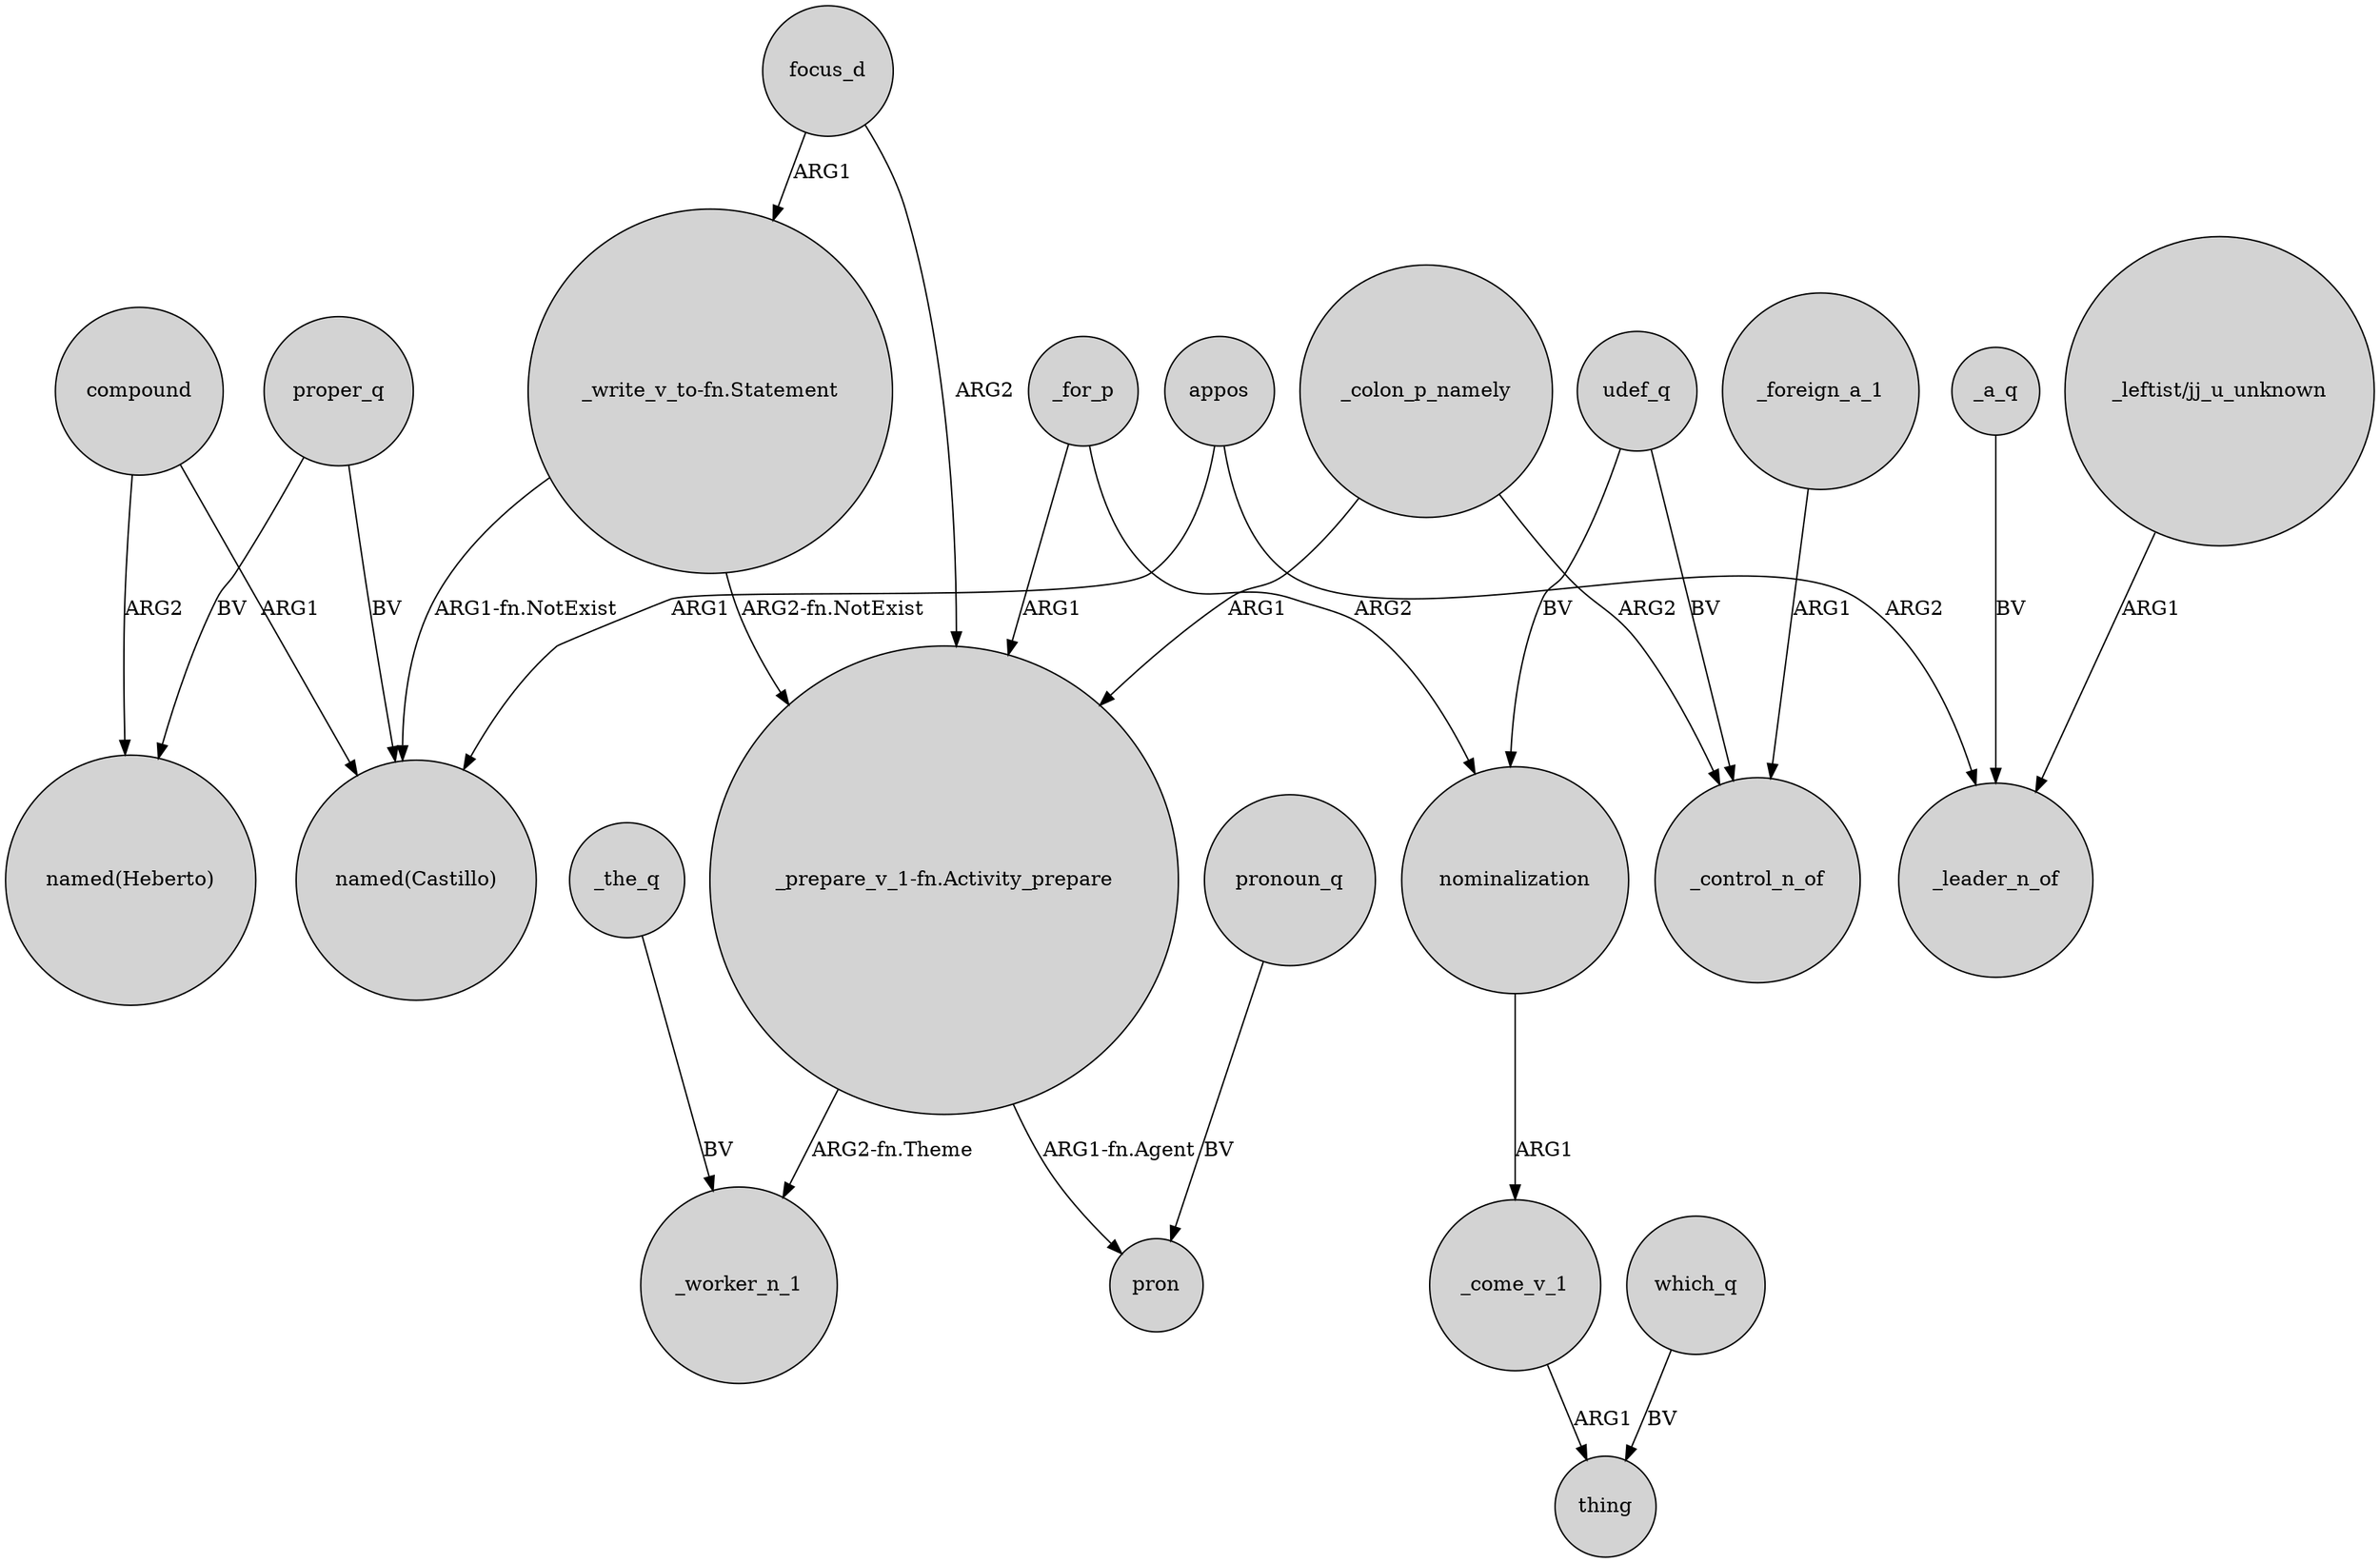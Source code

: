 digraph {
	node [shape=circle style=filled]
	proper_q -> "named(Heberto)" [label=BV]
	_the_q -> _worker_n_1 [label=BV]
	udef_q -> _control_n_of [label=BV]
	_a_q -> _leader_n_of [label=BV]
	"_write_v_to-fn.Statement" -> "_prepare_v_1-fn.Activity_prepare" [label="ARG2-fn.NotExist"]
	_for_p -> nominalization [label=ARG2]
	_for_p -> "_prepare_v_1-fn.Activity_prepare" [label=ARG1]
	"_write_v_to-fn.Statement" -> "named(Castillo)" [label="ARG1-fn.NotExist"]
	"_prepare_v_1-fn.Activity_prepare" -> pron [label="ARG1-fn.Agent"]
	proper_q -> "named(Castillo)" [label=BV]
	focus_d -> "_prepare_v_1-fn.Activity_prepare" [label=ARG2]
	pronoun_q -> pron [label=BV]
	nominalization -> _come_v_1 [label=ARG1]
	"_leftist/jj_u_unknown" -> _leader_n_of [label=ARG1]
	_come_v_1 -> thing [label=ARG1]
	_colon_p_namely -> _control_n_of [label=ARG2]
	_colon_p_namely -> "_prepare_v_1-fn.Activity_prepare" [label=ARG1]
	compound -> "named(Heberto)" [label=ARG2]
	appos -> "named(Castillo)" [label=ARG1]
	appos -> _leader_n_of [label=ARG2]
	udef_q -> nominalization [label=BV]
	"_prepare_v_1-fn.Activity_prepare" -> _worker_n_1 [label="ARG2-fn.Theme"]
	focus_d -> "_write_v_to-fn.Statement" [label=ARG1]
	compound -> "named(Castillo)" [label=ARG1]
	_foreign_a_1 -> _control_n_of [label=ARG1]
	which_q -> thing [label=BV]
}
